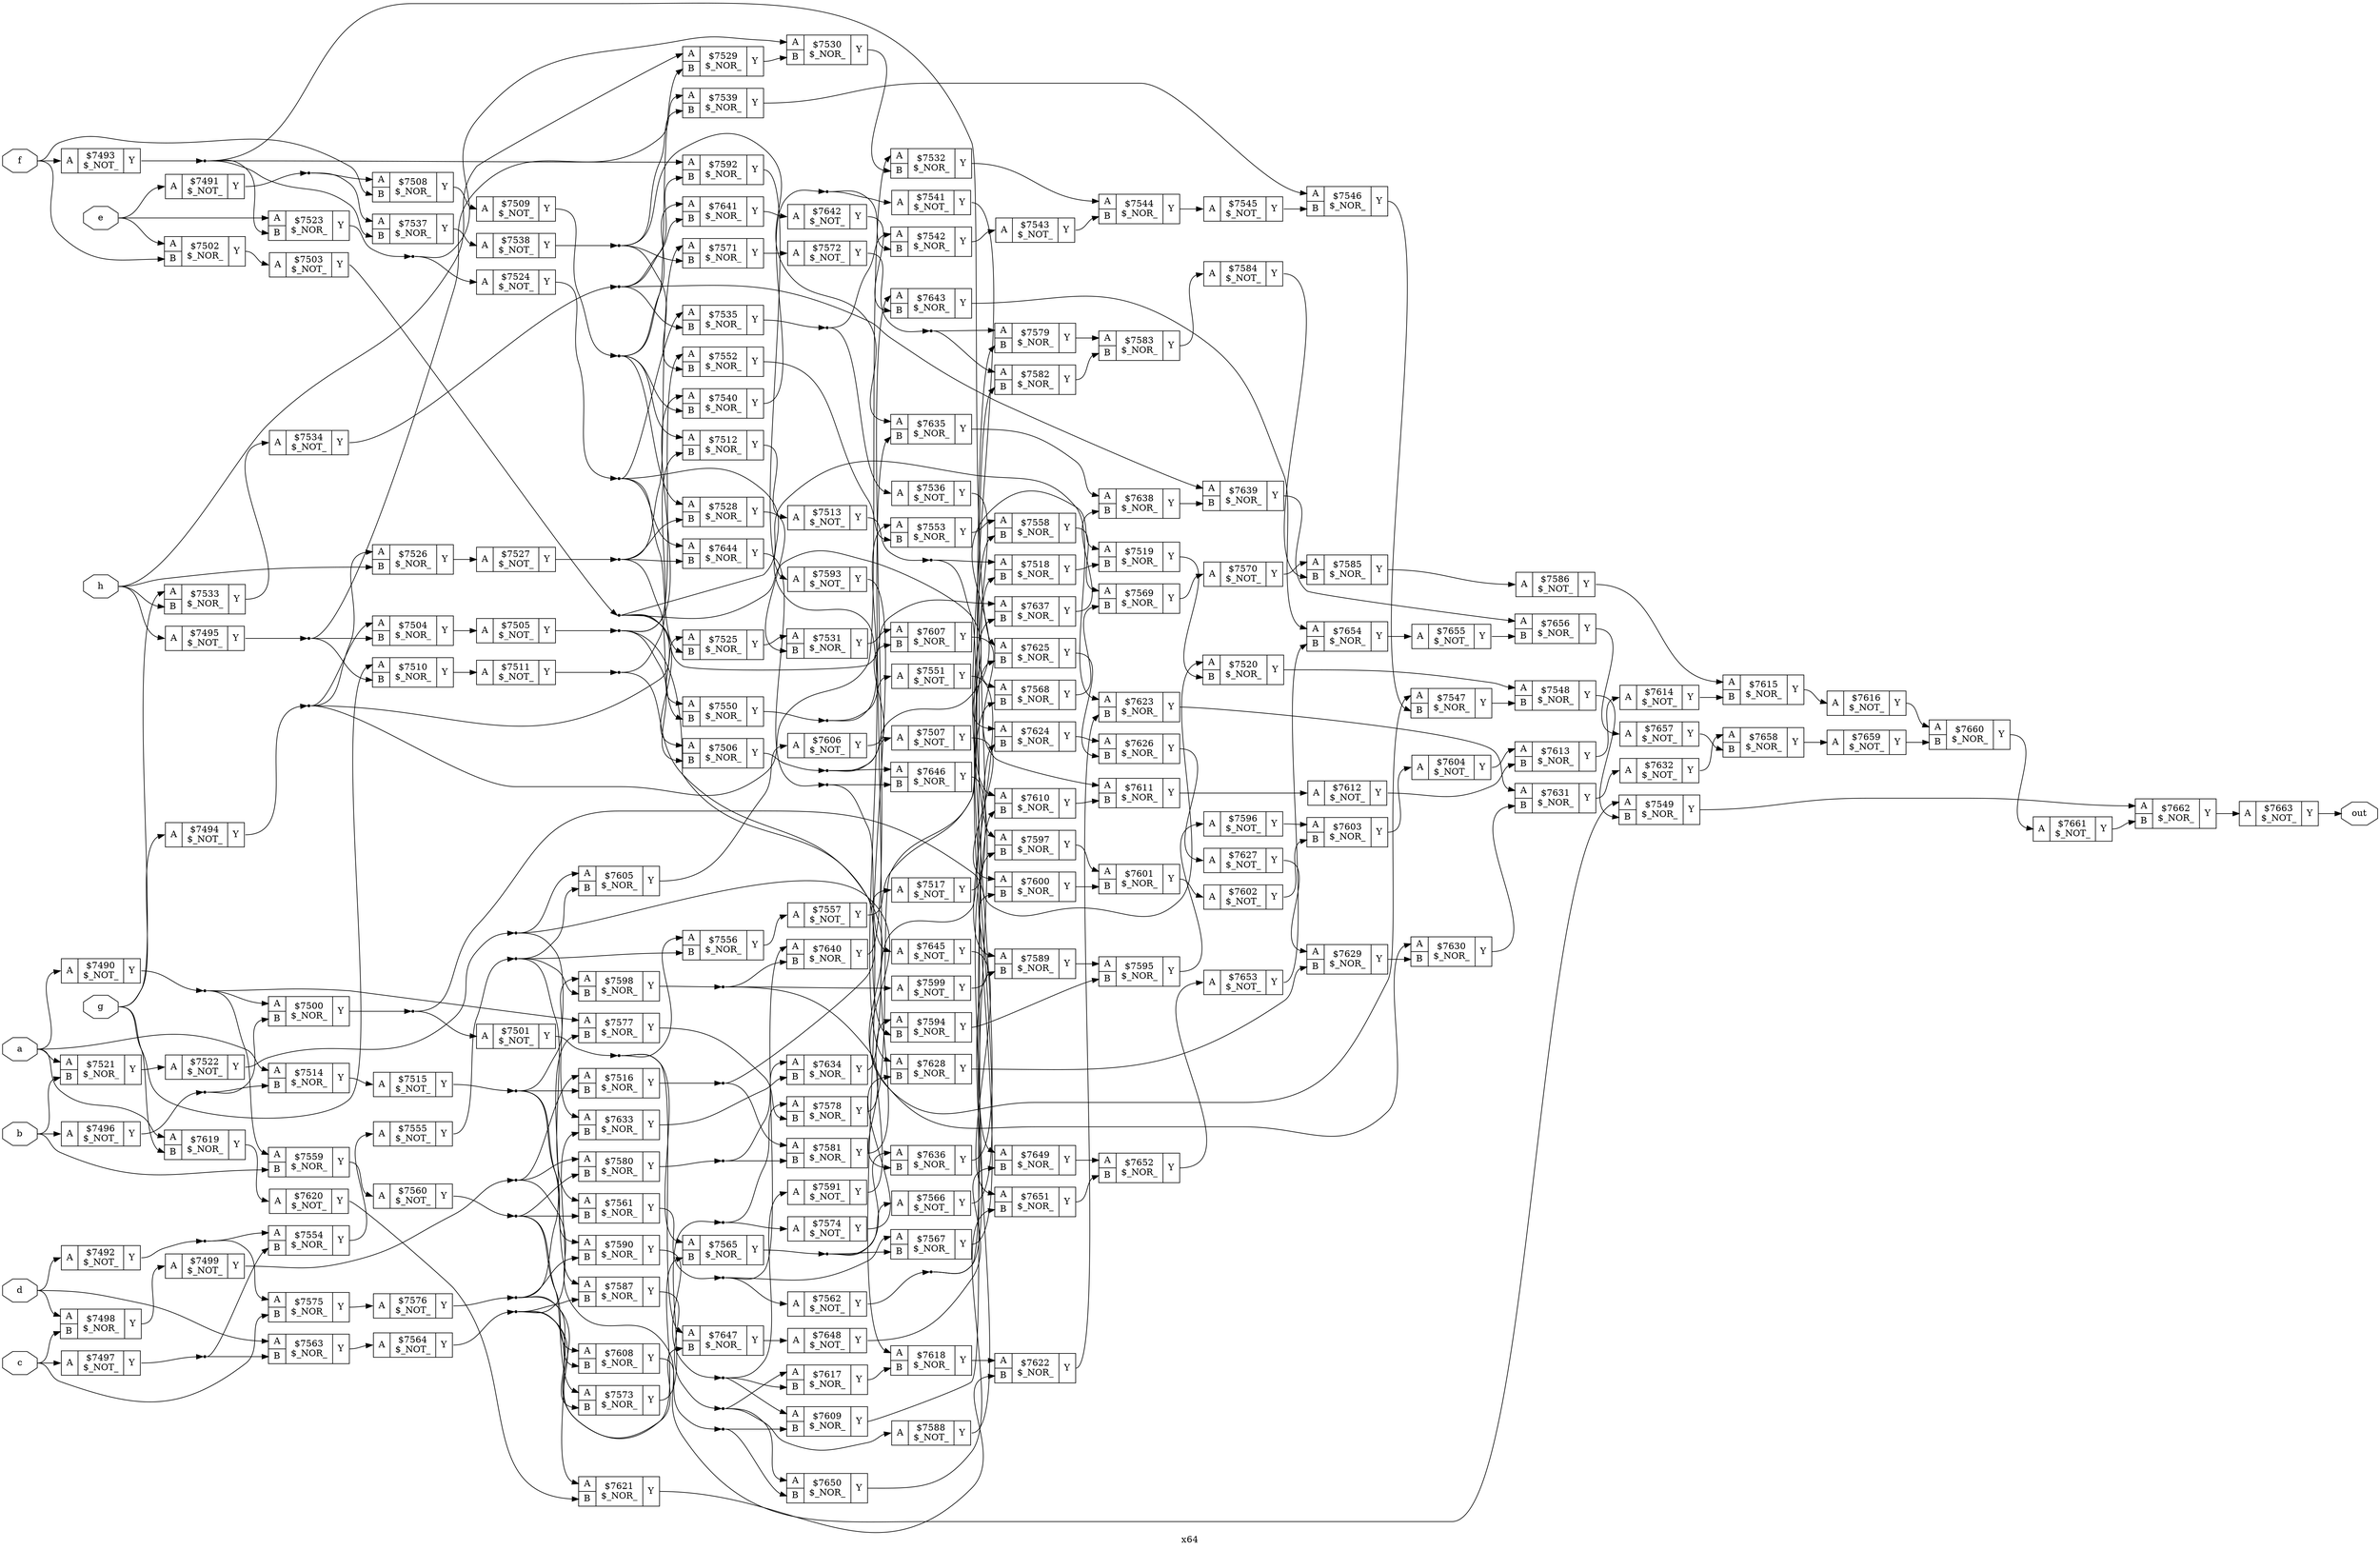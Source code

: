 digraph "x64" {
label="x64";
rankdir="LR";
remincross=true;
n174 [ shape=octagon, label="a", color="black", fontcolor="black" ];
n175 [ shape=octagon, label="b", color="black", fontcolor="black" ];
n176 [ shape=octagon, label="c", color="black", fontcolor="black" ];
n177 [ shape=octagon, label="d", color="black", fontcolor="black" ];
n178 [ shape=octagon, label="e", color="black", fontcolor="black" ];
n179 [ shape=octagon, label="f", color="black", fontcolor="black" ];
n180 [ shape=octagon, label="g", color="black", fontcolor="black" ];
n181 [ shape=octagon, label="h", color="black", fontcolor="black" ];
n182 [ shape=octagon, label="out", color="black", fontcolor="black" ];
c185 [ shape=record, label="{{<p183> A}|$7490\n$_NOT_|{<p184> Y}}" ];
c186 [ shape=record, label="{{<p183> A}|$7491\n$_NOT_|{<p184> Y}}" ];
c187 [ shape=record, label="{{<p183> A}|$7492\n$_NOT_|{<p184> Y}}" ];
c188 [ shape=record, label="{{<p183> A}|$7493\n$_NOT_|{<p184> Y}}" ];
c189 [ shape=record, label="{{<p183> A}|$7494\n$_NOT_|{<p184> Y}}" ];
c190 [ shape=record, label="{{<p183> A}|$7495\n$_NOT_|{<p184> Y}}" ];
c191 [ shape=record, label="{{<p183> A}|$7496\n$_NOT_|{<p184> Y}}" ];
c192 [ shape=record, label="{{<p183> A}|$7497\n$_NOT_|{<p184> Y}}" ];
c194 [ shape=record, label="{{<p183> A|<p193> B}|$7498\n$_NOR_|{<p184> Y}}" ];
c195 [ shape=record, label="{{<p183> A}|$7499\n$_NOT_|{<p184> Y}}" ];
c196 [ shape=record, label="{{<p183> A|<p193> B}|$7500\n$_NOR_|{<p184> Y}}" ];
c197 [ shape=record, label="{{<p183> A}|$7501\n$_NOT_|{<p184> Y}}" ];
c198 [ shape=record, label="{{<p183> A|<p193> B}|$7502\n$_NOR_|{<p184> Y}}" ];
c199 [ shape=record, label="{{<p183> A}|$7503\n$_NOT_|{<p184> Y}}" ];
c200 [ shape=record, label="{{<p183> A|<p193> B}|$7504\n$_NOR_|{<p184> Y}}" ];
c201 [ shape=record, label="{{<p183> A}|$7505\n$_NOT_|{<p184> Y}}" ];
c202 [ shape=record, label="{{<p183> A|<p193> B}|$7506\n$_NOR_|{<p184> Y}}" ];
c203 [ shape=record, label="{{<p183> A}|$7507\n$_NOT_|{<p184> Y}}" ];
c204 [ shape=record, label="{{<p183> A|<p193> B}|$7508\n$_NOR_|{<p184> Y}}" ];
c205 [ shape=record, label="{{<p183> A}|$7509\n$_NOT_|{<p184> Y}}" ];
c206 [ shape=record, label="{{<p183> A|<p193> B}|$7510\n$_NOR_|{<p184> Y}}" ];
c207 [ shape=record, label="{{<p183> A}|$7511\n$_NOT_|{<p184> Y}}" ];
c208 [ shape=record, label="{{<p183> A|<p193> B}|$7512\n$_NOR_|{<p184> Y}}" ];
c209 [ shape=record, label="{{<p183> A}|$7513\n$_NOT_|{<p184> Y}}" ];
c210 [ shape=record, label="{{<p183> A|<p193> B}|$7514\n$_NOR_|{<p184> Y}}" ];
c211 [ shape=record, label="{{<p183> A}|$7515\n$_NOT_|{<p184> Y}}" ];
c212 [ shape=record, label="{{<p183> A|<p193> B}|$7516\n$_NOR_|{<p184> Y}}" ];
c213 [ shape=record, label="{{<p183> A}|$7517\n$_NOT_|{<p184> Y}}" ];
c214 [ shape=record, label="{{<p183> A|<p193> B}|$7518\n$_NOR_|{<p184> Y}}" ];
c215 [ shape=record, label="{{<p183> A|<p193> B}|$7519\n$_NOR_|{<p184> Y}}" ];
c216 [ shape=record, label="{{<p183> A|<p193> B}|$7520\n$_NOR_|{<p184> Y}}" ];
c217 [ shape=record, label="{{<p183> A|<p193> B}|$7521\n$_NOR_|{<p184> Y}}" ];
c218 [ shape=record, label="{{<p183> A}|$7522\n$_NOT_|{<p184> Y}}" ];
c219 [ shape=record, label="{{<p183> A|<p193> B}|$7523\n$_NOR_|{<p184> Y}}" ];
c220 [ shape=record, label="{{<p183> A}|$7524\n$_NOT_|{<p184> Y}}" ];
c221 [ shape=record, label="{{<p183> A|<p193> B}|$7525\n$_NOR_|{<p184> Y}}" ];
c222 [ shape=record, label="{{<p183> A|<p193> B}|$7526\n$_NOR_|{<p184> Y}}" ];
c223 [ shape=record, label="{{<p183> A}|$7527\n$_NOT_|{<p184> Y}}" ];
c224 [ shape=record, label="{{<p183> A|<p193> B}|$7528\n$_NOR_|{<p184> Y}}" ];
c225 [ shape=record, label="{{<p183> A|<p193> B}|$7529\n$_NOR_|{<p184> Y}}" ];
c226 [ shape=record, label="{{<p183> A|<p193> B}|$7530\n$_NOR_|{<p184> Y}}" ];
c227 [ shape=record, label="{{<p183> A|<p193> B}|$7531\n$_NOR_|{<p184> Y}}" ];
c228 [ shape=record, label="{{<p183> A|<p193> B}|$7532\n$_NOR_|{<p184> Y}}" ];
c229 [ shape=record, label="{{<p183> A|<p193> B}|$7533\n$_NOR_|{<p184> Y}}" ];
c230 [ shape=record, label="{{<p183> A}|$7534\n$_NOT_|{<p184> Y}}" ];
c231 [ shape=record, label="{{<p183> A|<p193> B}|$7535\n$_NOR_|{<p184> Y}}" ];
c232 [ shape=record, label="{{<p183> A}|$7536\n$_NOT_|{<p184> Y}}" ];
c233 [ shape=record, label="{{<p183> A|<p193> B}|$7537\n$_NOR_|{<p184> Y}}" ];
c234 [ shape=record, label="{{<p183> A}|$7538\n$_NOT_|{<p184> Y}}" ];
c235 [ shape=record, label="{{<p183> A|<p193> B}|$7539\n$_NOR_|{<p184> Y}}" ];
c236 [ shape=record, label="{{<p183> A|<p193> B}|$7540\n$_NOR_|{<p184> Y}}" ];
c237 [ shape=record, label="{{<p183> A}|$7541\n$_NOT_|{<p184> Y}}" ];
c238 [ shape=record, label="{{<p183> A|<p193> B}|$7542\n$_NOR_|{<p184> Y}}" ];
c239 [ shape=record, label="{{<p183> A}|$7543\n$_NOT_|{<p184> Y}}" ];
c240 [ shape=record, label="{{<p183> A|<p193> B}|$7544\n$_NOR_|{<p184> Y}}" ];
c241 [ shape=record, label="{{<p183> A}|$7545\n$_NOT_|{<p184> Y}}" ];
c242 [ shape=record, label="{{<p183> A|<p193> B}|$7546\n$_NOR_|{<p184> Y}}" ];
c243 [ shape=record, label="{{<p183> A|<p193> B}|$7547\n$_NOR_|{<p184> Y}}" ];
c244 [ shape=record, label="{{<p183> A|<p193> B}|$7548\n$_NOR_|{<p184> Y}}" ];
c245 [ shape=record, label="{{<p183> A|<p193> B}|$7549\n$_NOR_|{<p184> Y}}" ];
c246 [ shape=record, label="{{<p183> A|<p193> B}|$7550\n$_NOR_|{<p184> Y}}" ];
c247 [ shape=record, label="{{<p183> A}|$7551\n$_NOT_|{<p184> Y}}" ];
c248 [ shape=record, label="{{<p183> A|<p193> B}|$7552\n$_NOR_|{<p184> Y}}" ];
c249 [ shape=record, label="{{<p183> A|<p193> B}|$7553\n$_NOR_|{<p184> Y}}" ];
c250 [ shape=record, label="{{<p183> A|<p193> B}|$7554\n$_NOR_|{<p184> Y}}" ];
c251 [ shape=record, label="{{<p183> A}|$7555\n$_NOT_|{<p184> Y}}" ];
c252 [ shape=record, label="{{<p183> A|<p193> B}|$7556\n$_NOR_|{<p184> Y}}" ];
c253 [ shape=record, label="{{<p183> A}|$7557\n$_NOT_|{<p184> Y}}" ];
c254 [ shape=record, label="{{<p183> A|<p193> B}|$7558\n$_NOR_|{<p184> Y}}" ];
c255 [ shape=record, label="{{<p183> A|<p193> B}|$7559\n$_NOR_|{<p184> Y}}" ];
c256 [ shape=record, label="{{<p183> A}|$7560\n$_NOT_|{<p184> Y}}" ];
c257 [ shape=record, label="{{<p183> A|<p193> B}|$7561\n$_NOR_|{<p184> Y}}" ];
c258 [ shape=record, label="{{<p183> A}|$7562\n$_NOT_|{<p184> Y}}" ];
c259 [ shape=record, label="{{<p183> A|<p193> B}|$7563\n$_NOR_|{<p184> Y}}" ];
c260 [ shape=record, label="{{<p183> A}|$7564\n$_NOT_|{<p184> Y}}" ];
c261 [ shape=record, label="{{<p183> A|<p193> B}|$7565\n$_NOR_|{<p184> Y}}" ];
c262 [ shape=record, label="{{<p183> A}|$7566\n$_NOT_|{<p184> Y}}" ];
c263 [ shape=record, label="{{<p183> A|<p193> B}|$7567\n$_NOR_|{<p184> Y}}" ];
c264 [ shape=record, label="{{<p183> A|<p193> B}|$7568\n$_NOR_|{<p184> Y}}" ];
c265 [ shape=record, label="{{<p183> A|<p193> B}|$7569\n$_NOR_|{<p184> Y}}" ];
c266 [ shape=record, label="{{<p183> A}|$7570\n$_NOT_|{<p184> Y}}" ];
c267 [ shape=record, label="{{<p183> A|<p193> B}|$7571\n$_NOR_|{<p184> Y}}" ];
c268 [ shape=record, label="{{<p183> A}|$7572\n$_NOT_|{<p184> Y}}" ];
c269 [ shape=record, label="{{<p183> A|<p193> B}|$7573\n$_NOR_|{<p184> Y}}" ];
c270 [ shape=record, label="{{<p183> A}|$7574\n$_NOT_|{<p184> Y}}" ];
c271 [ shape=record, label="{{<p183> A|<p193> B}|$7575\n$_NOR_|{<p184> Y}}" ];
c272 [ shape=record, label="{{<p183> A}|$7576\n$_NOT_|{<p184> Y}}" ];
c273 [ shape=record, label="{{<p183> A|<p193> B}|$7577\n$_NOR_|{<p184> Y}}" ];
c274 [ shape=record, label="{{<p183> A|<p193> B}|$7578\n$_NOR_|{<p184> Y}}" ];
c275 [ shape=record, label="{{<p183> A|<p193> B}|$7579\n$_NOR_|{<p184> Y}}" ];
c276 [ shape=record, label="{{<p183> A|<p193> B}|$7580\n$_NOR_|{<p184> Y}}" ];
c277 [ shape=record, label="{{<p183> A|<p193> B}|$7581\n$_NOR_|{<p184> Y}}" ];
c278 [ shape=record, label="{{<p183> A|<p193> B}|$7582\n$_NOR_|{<p184> Y}}" ];
c279 [ shape=record, label="{{<p183> A|<p193> B}|$7583\n$_NOR_|{<p184> Y}}" ];
c280 [ shape=record, label="{{<p183> A}|$7584\n$_NOT_|{<p184> Y}}" ];
c281 [ shape=record, label="{{<p183> A|<p193> B}|$7585\n$_NOR_|{<p184> Y}}" ];
c282 [ shape=record, label="{{<p183> A}|$7586\n$_NOT_|{<p184> Y}}" ];
c283 [ shape=record, label="{{<p183> A|<p193> B}|$7587\n$_NOR_|{<p184> Y}}" ];
c284 [ shape=record, label="{{<p183> A}|$7588\n$_NOT_|{<p184> Y}}" ];
c285 [ shape=record, label="{{<p183> A|<p193> B}|$7589\n$_NOR_|{<p184> Y}}" ];
c286 [ shape=record, label="{{<p183> A|<p193> B}|$7590\n$_NOR_|{<p184> Y}}" ];
c287 [ shape=record, label="{{<p183> A}|$7591\n$_NOT_|{<p184> Y}}" ];
c288 [ shape=record, label="{{<p183> A|<p193> B}|$7592\n$_NOR_|{<p184> Y}}" ];
c289 [ shape=record, label="{{<p183> A}|$7593\n$_NOT_|{<p184> Y}}" ];
c290 [ shape=record, label="{{<p183> A|<p193> B}|$7594\n$_NOR_|{<p184> Y}}" ];
c291 [ shape=record, label="{{<p183> A|<p193> B}|$7595\n$_NOR_|{<p184> Y}}" ];
c292 [ shape=record, label="{{<p183> A}|$7596\n$_NOT_|{<p184> Y}}" ];
c293 [ shape=record, label="{{<p183> A|<p193> B}|$7597\n$_NOR_|{<p184> Y}}" ];
c294 [ shape=record, label="{{<p183> A|<p193> B}|$7598\n$_NOR_|{<p184> Y}}" ];
c295 [ shape=record, label="{{<p183> A}|$7599\n$_NOT_|{<p184> Y}}" ];
c296 [ shape=record, label="{{<p183> A|<p193> B}|$7600\n$_NOR_|{<p184> Y}}" ];
c297 [ shape=record, label="{{<p183> A|<p193> B}|$7601\n$_NOR_|{<p184> Y}}" ];
c298 [ shape=record, label="{{<p183> A}|$7602\n$_NOT_|{<p184> Y}}" ];
c299 [ shape=record, label="{{<p183> A|<p193> B}|$7603\n$_NOR_|{<p184> Y}}" ];
c300 [ shape=record, label="{{<p183> A}|$7604\n$_NOT_|{<p184> Y}}" ];
c301 [ shape=record, label="{{<p183> A|<p193> B}|$7605\n$_NOR_|{<p184> Y}}" ];
c302 [ shape=record, label="{{<p183> A}|$7606\n$_NOT_|{<p184> Y}}" ];
c303 [ shape=record, label="{{<p183> A|<p193> B}|$7607\n$_NOR_|{<p184> Y}}" ];
c304 [ shape=record, label="{{<p183> A|<p193> B}|$7608\n$_NOR_|{<p184> Y}}" ];
c305 [ shape=record, label="{{<p183> A|<p193> B}|$7609\n$_NOR_|{<p184> Y}}" ];
c306 [ shape=record, label="{{<p183> A|<p193> B}|$7610\n$_NOR_|{<p184> Y}}" ];
c307 [ shape=record, label="{{<p183> A|<p193> B}|$7611\n$_NOR_|{<p184> Y}}" ];
c308 [ shape=record, label="{{<p183> A}|$7612\n$_NOT_|{<p184> Y}}" ];
c309 [ shape=record, label="{{<p183> A|<p193> B}|$7613\n$_NOR_|{<p184> Y}}" ];
c310 [ shape=record, label="{{<p183> A}|$7614\n$_NOT_|{<p184> Y}}" ];
c311 [ shape=record, label="{{<p183> A|<p193> B}|$7615\n$_NOR_|{<p184> Y}}" ];
c312 [ shape=record, label="{{<p183> A}|$7616\n$_NOT_|{<p184> Y}}" ];
c313 [ shape=record, label="{{<p183> A|<p193> B}|$7617\n$_NOR_|{<p184> Y}}" ];
c314 [ shape=record, label="{{<p183> A|<p193> B}|$7618\n$_NOR_|{<p184> Y}}" ];
c315 [ shape=record, label="{{<p183> A|<p193> B}|$7619\n$_NOR_|{<p184> Y}}" ];
c316 [ shape=record, label="{{<p183> A}|$7620\n$_NOT_|{<p184> Y}}" ];
c317 [ shape=record, label="{{<p183> A|<p193> B}|$7621\n$_NOR_|{<p184> Y}}" ];
c318 [ shape=record, label="{{<p183> A|<p193> B}|$7622\n$_NOR_|{<p184> Y}}" ];
c319 [ shape=record, label="{{<p183> A|<p193> B}|$7623\n$_NOR_|{<p184> Y}}" ];
c320 [ shape=record, label="{{<p183> A|<p193> B}|$7624\n$_NOR_|{<p184> Y}}" ];
c321 [ shape=record, label="{{<p183> A|<p193> B}|$7625\n$_NOR_|{<p184> Y}}" ];
c322 [ shape=record, label="{{<p183> A|<p193> B}|$7626\n$_NOR_|{<p184> Y}}" ];
c323 [ shape=record, label="{{<p183> A}|$7627\n$_NOT_|{<p184> Y}}" ];
c324 [ shape=record, label="{{<p183> A|<p193> B}|$7628\n$_NOR_|{<p184> Y}}" ];
c325 [ shape=record, label="{{<p183> A|<p193> B}|$7629\n$_NOR_|{<p184> Y}}" ];
c326 [ shape=record, label="{{<p183> A|<p193> B}|$7630\n$_NOR_|{<p184> Y}}" ];
c327 [ shape=record, label="{{<p183> A|<p193> B}|$7631\n$_NOR_|{<p184> Y}}" ];
c328 [ shape=record, label="{{<p183> A}|$7632\n$_NOT_|{<p184> Y}}" ];
c329 [ shape=record, label="{{<p183> A|<p193> B}|$7633\n$_NOR_|{<p184> Y}}" ];
c330 [ shape=record, label="{{<p183> A|<p193> B}|$7634\n$_NOR_|{<p184> Y}}" ];
c331 [ shape=record, label="{{<p183> A|<p193> B}|$7635\n$_NOR_|{<p184> Y}}" ];
c332 [ shape=record, label="{{<p183> A|<p193> B}|$7636\n$_NOR_|{<p184> Y}}" ];
c333 [ shape=record, label="{{<p183> A|<p193> B}|$7637\n$_NOR_|{<p184> Y}}" ];
c334 [ shape=record, label="{{<p183> A|<p193> B}|$7638\n$_NOR_|{<p184> Y}}" ];
c335 [ shape=record, label="{{<p183> A|<p193> B}|$7639\n$_NOR_|{<p184> Y}}" ];
c336 [ shape=record, label="{{<p183> A|<p193> B}|$7640\n$_NOR_|{<p184> Y}}" ];
c337 [ shape=record, label="{{<p183> A|<p193> B}|$7641\n$_NOR_|{<p184> Y}}" ];
c338 [ shape=record, label="{{<p183> A}|$7642\n$_NOT_|{<p184> Y}}" ];
c339 [ shape=record, label="{{<p183> A|<p193> B}|$7643\n$_NOR_|{<p184> Y}}" ];
c340 [ shape=record, label="{{<p183> A|<p193> B}|$7644\n$_NOR_|{<p184> Y}}" ];
c341 [ shape=record, label="{{<p183> A}|$7645\n$_NOT_|{<p184> Y}}" ];
c342 [ shape=record, label="{{<p183> A|<p193> B}|$7646\n$_NOR_|{<p184> Y}}" ];
c343 [ shape=record, label="{{<p183> A|<p193> B}|$7647\n$_NOR_|{<p184> Y}}" ];
c344 [ shape=record, label="{{<p183> A}|$7648\n$_NOT_|{<p184> Y}}" ];
c345 [ shape=record, label="{{<p183> A|<p193> B}|$7649\n$_NOR_|{<p184> Y}}" ];
c346 [ shape=record, label="{{<p183> A|<p193> B}|$7650\n$_NOR_|{<p184> Y}}" ];
c347 [ shape=record, label="{{<p183> A|<p193> B}|$7651\n$_NOR_|{<p184> Y}}" ];
c348 [ shape=record, label="{{<p183> A|<p193> B}|$7652\n$_NOR_|{<p184> Y}}" ];
c349 [ shape=record, label="{{<p183> A}|$7653\n$_NOT_|{<p184> Y}}" ];
c350 [ shape=record, label="{{<p183> A|<p193> B}|$7654\n$_NOR_|{<p184> Y}}" ];
c351 [ shape=record, label="{{<p183> A}|$7655\n$_NOT_|{<p184> Y}}" ];
c352 [ shape=record, label="{{<p183> A|<p193> B}|$7656\n$_NOR_|{<p184> Y}}" ];
c353 [ shape=record, label="{{<p183> A}|$7657\n$_NOT_|{<p184> Y}}" ];
c354 [ shape=record, label="{{<p183> A|<p193> B}|$7658\n$_NOR_|{<p184> Y}}" ];
c355 [ shape=record, label="{{<p183> A}|$7659\n$_NOT_|{<p184> Y}}" ];
c356 [ shape=record, label="{{<p183> A|<p193> B}|$7660\n$_NOR_|{<p184> Y}}" ];
c357 [ shape=record, label="{{<p183> A}|$7661\n$_NOT_|{<p184> Y}}" ];
c358 [ shape=record, label="{{<p183> A|<p193> B}|$7662\n$_NOR_|{<p184> Y}}" ];
c359 [ shape=record, label="{{<p183> A}|$7663\n$_NOT_|{<p184> Y}}" ];
n1 [ shape=point ];
c276:p184:e -> n1:w [color="black", label=""];
n1:e -> c277:p193:w [color="black", label=""];
n1:e -> c330:p183:w [color="black", label=""];
c285:p184:e -> c291:p183:w [color="black", label=""];
n100 [ shape=point ];
c202:p184:e -> n100:w [color="black", label=""];
n100:e -> c203:p183:w [color="black", label=""];
n100:e -> c215:p183:w [color="black", label=""];
n100:e -> c342:p183:w [color="black", label=""];
c203:p184:e -> c296:p183:w [color="black", label=""];
c204:p184:e -> c205:p183:w [color="black", label=""];
n103 [ shape=point ];
c205:p184:e -> n103:w [color="black", label=""];
n103:e -> c208:p183:w [color="black", label=""];
n103:e -> c224:p183:w [color="black", label=""];
n103:e -> c225:p193:w [color="black", label=""];
n103:e -> c236:p193:w [color="black", label=""];
n103:e -> c337:p183:w [color="black", label=""];
c206:p184:e -> c207:p183:w [color="black", label=""];
n105 [ shape=point ];
c207:p184:e -> n105:w [color="black", label=""];
n105:e -> c208:p193:w [color="black", label=""];
n105:e -> c326:p183:w [color="black", label=""];
c208:p184:e -> c209:p183:w [color="black", label=""];
n107 [ shape=point ];
c209:p184:e -> n107:w [color="black", label=""];
n107:e -> c214:p183:w [color="black", label=""];
n107:e -> c293:p183:w [color="black", label=""];
c210:p184:e -> c211:p183:w [color="black", label=""];
n109 [ shape=point ];
c211:p184:e -> n109:w [color="black", label=""];
n109:e -> c212:p193:w [color="black", label=""];
n109:e -> c283:p183:w [color="black", label=""];
n109:e -> c286:p183:w [color="black", label=""];
n109:e -> c294:p183:w [color="black", label=""];
n11 [ shape=point ];
c185:p184:e -> n11:w [color="black", label=""];
n11:e -> c196:p183:w [color="black", label=""];
n11:e -> c255:p183:w [color="black", label=""];
n11:e -> c273:p183:w [color="black", label=""];
n110 [ shape=point ];
c212:p184:e -> n110:w [color="black", label=""];
n110:e -> c213:p183:w [color="black", label=""];
n110:e -> c277:p183:w [color="black", label=""];
c213:p184:e -> c214:p193:w [color="black", label=""];
c214:p184:e -> c215:p193:w [color="black", label=""];
c215:p184:e -> c216:p193:w [color="black", label=""];
c216:p184:e -> c244:p183:w [color="black", label=""];
c217:p184:e -> c218:p183:w [color="black", label=""];
n116 [ shape=point ];
c218:p184:e -> n116:w [color="black", label=""];
n116:e -> c243:p183:w [color="black", label=""];
n116:e -> c301:p183:w [color="black", label=""];
n116:e -> c329:p183:w [color="black", label=""];
n117 [ shape=point ];
c219:p184:e -> n117:w [color="black", label=""];
n117:e -> c220:p183:w [color="black", label=""];
n117:e -> c226:p183:w [color="black", label=""];
n118 [ shape=point ];
c220:p184:e -> n118:w [color="black", label=""];
n118:e -> c221:p193:w [color="black", label=""];
n118:e -> c231:p183:w [color="black", label=""];
n118:e -> c324:p183:w [color="black", label=""];
n118:e -> c340:p183:w [color="black", label=""];
c221:p184:e -> c227:p183:w [color="black", label=""];
n12 [ shape=point ];
c286:p184:e -> n12:w [color="black", label=""];
n12:e -> c287:p183:w [color="black", label=""];
n12:e -> c305:p183:w [color="black", label=""];
n12:e -> c313:p193:w [color="black", label=""];
c222:p184:e -> c223:p183:w [color="black", label=""];
n121 [ shape=point ];
c223:p184:e -> n121:w [color="black", label=""];
n121:e -> c224:p193:w [color="black", label=""];
n121:e -> c246:p193:w [color="black", label=""];
n121:e -> c267:p183:w [color="black", label=""];
n121:e -> c340:p193:w [color="black", label=""];
c224:p184:e -> c227:p193:w [color="black", label=""];
c225:p184:e -> c226:p193:w [color="black", label=""];
c226:p184:e -> c228:p193:w [color="black", label=""];
c227:p184:e -> c303:p183:w [color="black", label=""];
c228:p184:e -> c240:p183:w [color="black", label=""];
c229:p184:e -> c230:p183:w [color="black", label=""];
n128 [ shape=point ];
c230:p184:e -> n128:w [color="black", label=""];
n128:e -> c231:p193:w [color="black", label=""];
n128:e -> c288:p193:w [color="black", label=""];
n128:e -> c335:p183:w [color="black", label=""];
n128:e -> c337:p193:w [color="black", label=""];
n129 [ shape=point ];
c231:p184:e -> n129:w [color="black", label=""];
n129:e -> c232:p183:w [color="black", label=""];
n129:e -> c238:p183:w [color="black", label=""];
c287:p184:e -> c290:p183:w [color="black", label=""];
c232:p184:e -> c264:p183:w [color="black", label=""];
c233:p184:e -> c234:p183:w [color="black", label=""];
n132 [ shape=point ];
c234:p184:e -> n132:w [color="black", label=""];
n132:e -> c235:p193:w [color="black", label=""];
n132:e -> c248:p193:w [color="black", label=""];
n132:e -> c267:p193:w [color="black", label=""];
n132:e -> c331:p183:w [color="black", label=""];
c235:p184:e -> c242:p183:w [color="black", label=""];
n134 [ shape=point ];
c236:p184:e -> n134:w [color="black", label=""];
n134:e -> c237:p183:w [color="black", label=""];
n134:e -> c238:p193:w [color="black", label=""];
c237:p184:e -> c306:p183:w [color="black", label=""];
c238:p184:e -> c239:p183:w [color="black", label=""];
c239:p184:e -> c240:p193:w [color="black", label=""];
c240:p184:e -> c241:p183:w [color="black", label=""];
c241:p184:e -> c242:p193:w [color="black", label=""];
c288:p184:e -> c289:p183:w [color="black", label=""];
c242:p184:e -> c243:p193:w [color="black", label=""];
c243:p184:e -> c244:p193:w [color="black", label=""];
c244:p184:e -> c245:p193:w [color="black", label=""];
c245:p184:e -> c358:p183:w [color="black", label=""];
n144 [ shape=point ];
c246:p184:e -> n144:w [color="black", label=""];
n144:e -> c247:p183:w [color="black", label=""];
n144:e -> c249:p183:w [color="black", label=""];
c247:p184:e -> c285:p183:w [color="black", label=""];
c248:p184:e -> c249:p193:w [color="black", label=""];
c249:p184:e -> c254:p183:w [color="black", label=""];
c250:p184:e -> c251:p183:w [color="black", label=""];
n149 [ shape=point ];
c251:p184:e -> n149:w [color="black", label=""];
n149:e -> c252:p193:w [color="black", label=""];
n149:e -> c257:p183:w [color="black", label=""];
n149:e -> c294:p193:w [color="black", label=""];
n149:e -> c301:p193:w [color="black", label=""];
c289:p184:e -> c290:p193:w [color="black", label=""];
c252:p184:e -> c253:p183:w [color="black", label=""];
c253:p184:e -> c254:p193:w [color="black", label=""];
c254:p184:e -> c265:p183:w [color="black", label=""];
c255:p184:e -> c256:p183:w [color="black", label=""];
n154 [ shape=point ];
c256:p184:e -> n154:w [color="black", label=""];
n154:e -> c257:p193:w [color="black", label=""];
n154:e -> c269:p183:w [color="black", label=""];
n154:e -> c276:p193:w [color="black", label=""];
n154:e -> c304:p183:w [color="black", label=""];
n155 [ shape=point ];
c257:p184:e -> n155:w [color="black", label=""];
n155:e -> c258:p183:w [color="black", label=""];
n155:e -> c263:p183:w [color="black", label=""];
n155:e -> c336:p183:w [color="black", label=""];
n156 [ shape=point ];
c258:p184:e -> n156:w [color="black", label=""];
n156:e -> c293:p193:w [color="black", label=""];
n156:e -> c320:p193:w [color="black", label=""];
c259:p184:e -> c260:p183:w [color="black", label=""];
n158 [ shape=point ];
c260:p184:e -> n158:w [color="black", label=""];
n158:e -> c261:p193:w [color="black", label=""];
n158:e -> c269:p193:w [color="black", label=""];
n158:e -> c283:p193:w [color="black", label=""];
n158:e -> c317:p183:w [color="black", label=""];
n158:e -> c329:p193:w [color="black", label=""];
n159 [ shape=point ];
c261:p184:e -> n159:w [color="black", label=""];
n159:e -> c262:p183:w [color="black", label=""];
n159:e -> c263:p193:w [color="black", label=""];
n159:e -> c332:p183:w [color="black", label=""];
c290:p184:e -> c291:p193:w [color="black", label=""];
c262:p184:e -> c321:p193:w [color="black", label=""];
c263:p184:e -> c264:p193:w [color="black", label=""];
c264:p184:e -> c265:p193:w [color="black", label=""];
c265:p184:e -> c266:p183:w [color="black", label=""];
c266:p184:e -> c281:p183:w [color="black", label=""];
c267:p184:e -> c268:p183:w [color="black", label=""];
n166 [ shape=point ];
c268:p184:e -> n166:w [color="black", label=""];
n166:e -> c275:p183:w [color="black", label=""];
n166:e -> c278:p183:w [color="black", label=""];
n167 [ shape=point ];
c269:p184:e -> n167:w [color="black", label=""];
n167:e -> c270:p183:w [color="black", label=""];
n167:e -> c274:p183:w [color="black", label=""];
c270:p184:e -> c324:p193:w [color="black", label=""];
c271:p184:e -> c272:p183:w [color="black", label=""];
c291:p184:e -> c292:p183:w [color="black", label=""];
n170 [ shape=point ];
c272:p184:e -> n170:w [color="black", label=""];
n170:e -> c273:p193:w [color="black", label=""];
n170:e -> c286:p193:w [color="black", label=""];
n170:e -> c304:p193:w [color="black", label=""];
n170:e -> c343:p193:w [color="black", label=""];
c273:p184:e -> c274:p193:w [color="black", label=""];
c274:p184:e -> c275:p193:w [color="black", label=""];
c275:p184:e -> c279:p183:w [color="black", label=""];
n174:e -> c185:p183:w [color="black", label=""];
n174:e -> c210:p183:w [color="black", label=""];
n174:e -> c217:p183:w [color="black", label=""];
n174:e -> c315:p183:w [color="black", label=""];
n175:e -> c191:p183:w [color="black", label=""];
n175:e -> c217:p193:w [color="black", label=""];
n175:e -> c255:p193:w [color="black", label=""];
n176:e -> c192:p183:w [color="black", label=""];
n176:e -> c194:p193:w [color="black", label=""];
n176:e -> c271:p193:w [color="black", label=""];
n177:e -> c187:p183:w [color="black", label=""];
n177:e -> c194:p183:w [color="black", label=""];
n177:e -> c259:p183:w [color="black", label=""];
n178:e -> c186:p183:w [color="black", label=""];
n178:e -> c198:p183:w [color="black", label=""];
n178:e -> c219:p183:w [color="black", label=""];
n179:e -> c188:p183:w [color="black", label=""];
n179:e -> c198:p193:w [color="black", label=""];
n179:e -> c204:p193:w [color="black", label=""];
c292:p184:e -> c299:p183:w [color="black", label=""];
n180:e -> c189:p183:w [color="black", label=""];
n180:e -> c206:p183:w [color="black", label=""];
n180:e -> c229:p183:w [color="black", label=""];
n180:e -> c315:p193:w [color="black", label=""];
n181:e -> c190:p183:w [color="black", label=""];
n181:e -> c222:p193:w [color="black", label=""];
n181:e -> c225:p183:w [color="black", label=""];
n181:e -> c229:p193:w [color="black", label=""];
c359:p184:e -> n182:w [color="black", label=""];
c293:p184:e -> c297:p183:w [color="black", label=""];
c277:p184:e -> c278:p193:w [color="black", label=""];
n20 [ shape=point ];
c294:p184:e -> n20:w [color="black", label=""];
n20:e -> c295:p183:w [color="black", label=""];
n20:e -> c332:p193:w [color="black", label=""];
n20:e -> c336:p193:w [color="black", label=""];
c295:p184:e -> c296:p193:w [color="black", label=""];
n22 [ shape=point ];
c186:p184:e -> n22:w [color="black", label=""];
n22:e -> c204:p183:w [color="black", label=""];
n22:e -> c233:p183:w [color="black", label=""];
c296:p184:e -> c297:p193:w [color="black", label=""];
c297:p184:e -> c298:p183:w [color="black", label=""];
c298:p184:e -> c299:p193:w [color="black", label=""];
c299:p184:e -> c300:p183:w [color="black", label=""];
c300:p184:e -> c309:p183:w [color="black", label=""];
c301:p184:e -> c302:p183:w [color="black", label=""];
c302:p184:e -> c303:p193:w [color="black", label=""];
c278:p184:e -> c279:p193:w [color="black", label=""];
c303:p184:e -> c307:p183:w [color="black", label=""];
n31 [ shape=point ];
c304:p184:e -> n31:w [color="black", label=""];
n31:e -> c305:p193:w [color="black", label=""];
n31:e -> c346:p193:w [color="black", label=""];
c305:p184:e -> c306:p193:w [color="black", label=""];
n33 [ shape=point ];
c187:p184:e -> n33:w [color="black", label=""];
n33:e -> c250:p183:w [color="black", label=""];
n33:e -> c271:p183:w [color="black", label=""];
c306:p184:e -> c307:p193:w [color="black", label=""];
c307:p184:e -> c308:p183:w [color="black", label=""];
c308:p184:e -> c309:p193:w [color="black", label=""];
c309:p184:e -> c310:p183:w [color="black", label=""];
c310:p184:e -> c311:p193:w [color="black", label=""];
c311:p184:e -> c312:p183:w [color="black", label=""];
c279:p184:e -> c280:p183:w [color="black", label=""];
c312:p184:e -> c356:p183:w [color="black", label=""];
c313:p184:e -> c314:p193:w [color="black", label=""];
c314:p184:e -> c318:p183:w [color="black", label=""];
c315:p184:e -> c316:p183:w [color="black", label=""];
n44 [ shape=point ];
c188:p184:e -> n44:w [color="black", label=""];
n44:e -> c219:p193:w [color="black", label=""];
n44:e -> c233:p193:w [color="black", label=""];
n44:e -> c288:p183:w [color="black", label=""];
n44:e -> c321:p183:w [color="black", label=""];
c316:p184:e -> c317:p193:w [color="black", label=""];
c317:p184:e -> c318:p193:w [color="black", label=""];
c318:p184:e -> c319:p193:w [color="black", label=""];
c319:p184:e -> c327:p183:w [color="black", label=""];
c320:p184:e -> c322:p183:w [color="black", label=""];
c280:p184:e -> c281:p193:w [color="black", label=""];
c321:p184:e -> c322:p193:w [color="black", label=""];
c322:p184:e -> c323:p183:w [color="black", label=""];
c323:p184:e -> c325:p183:w [color="black", label=""];
c324:p184:e -> c325:p193:w [color="black", label=""];
c325:p184:e -> c326:p193:w [color="black", label=""];
n55 [ shape=point ];
c189:p184:e -> n55:w [color="black", label=""];
n55:e -> c200:p183:w [color="black", label=""];
n55:e -> c221:p183:w [color="black", label=""];
n55:e -> c222:p183:w [color="black", label=""];
n55:e -> c228:p183:w [color="black", label=""];
c326:p184:e -> c327:p193:w [color="black", label=""];
c327:p184:e -> c328:p183:w [color="black", label=""];
c328:p184:e -> c354:p183:w [color="black", label=""];
c329:p184:e -> c330:p193:w [color="black", label=""];
c281:p184:e -> c282:p183:w [color="black", label=""];
c330:p184:e -> c331:p193:w [color="black", label=""];
c331:p184:e -> c334:p183:w [color="black", label=""];
c332:p184:e -> c333:p193:w [color="black", label=""];
c333:p184:e -> c334:p193:w [color="black", label=""];
c334:p184:e -> c335:p193:w [color="black", label=""];
c335:p184:e -> c352:p183:w [color="black", label=""];
n66 [ shape=point ];
c190:p184:e -> n66:w [color="black", label=""];
n66:e -> c200:p193:w [color="black", label=""];
n66:e -> c206:p193:w [color="black", label=""];
n66:e -> c235:p183:w [color="black", label=""];
c336:p184:e -> c339:p183:w [color="black", label=""];
c337:p184:e -> c338:p183:w [color="black", label=""];
c338:p184:e -> c339:p193:w [color="black", label=""];
c282:p184:e -> c311:p183:w [color="black", label=""];
c339:p184:e -> c350:p183:w [color="black", label=""];
n71 [ shape=point ];
c340:p184:e -> n71:w [color="black", label=""];
n71:e -> c341:p183:w [color="black", label=""];
n71:e -> c342:p193:w [color="black", label=""];
c341:p184:e -> c347:p183:w [color="black", label=""];
c342:p184:e -> c345:p183:w [color="black", label=""];
c343:p184:e -> c344:p183:w [color="black", label=""];
c344:p184:e -> c345:p193:w [color="black", label=""];
c345:p184:e -> c348:p183:w [color="black", label=""];
n77 [ shape=point ];
c191:p184:e -> n77:w [color="black", label=""];
n77:e -> c196:p193:w [color="black", label=""];
n77:e -> c210:p193:w [color="black", label=""];
c346:p184:e -> c347:p193:w [color="black", label=""];
c347:p184:e -> c348:p193:w [color="black", label=""];
n8 [ shape=point ];
c283:p184:e -> n8:w [color="black", label=""];
n8:e -> c284:p183:w [color="black", label=""];
n8:e -> c313:p183:w [color="black", label=""];
n8:e -> c346:p183:w [color="black", label=""];
c348:p184:e -> c349:p183:w [color="black", label=""];
c349:p184:e -> c350:p193:w [color="black", label=""];
c350:p184:e -> c351:p183:w [color="black", label=""];
c351:p184:e -> c352:p193:w [color="black", label=""];
c352:p184:e -> c353:p183:w [color="black", label=""];
c353:p184:e -> c354:p193:w [color="black", label=""];
c354:p184:e -> c355:p183:w [color="black", label=""];
c355:p184:e -> c356:p193:w [color="black", label=""];
n88 [ shape=point ];
c192:p184:e -> n88:w [color="black", label=""];
n88:e -> c250:p193:w [color="black", label=""];
n88:e -> c259:p193:w [color="black", label=""];
c356:p184:e -> c357:p183:w [color="black", label=""];
c284:p184:e -> c285:p193:w [color="black", label=""];
c357:p184:e -> c358:p193:w [color="black", label=""];
c358:p184:e -> c359:p183:w [color="black", label=""];
c194:p184:e -> c195:p183:w [color="black", label=""];
n93 [ shape=point ];
c195:p184:e -> n93:w [color="black", label=""];
n93:e -> c212:p183:w [color="black", label=""];
n93:e -> c245:p183:w [color="black", label=""];
n93:e -> c276:p183:w [color="black", label=""];
n94 [ shape=point ];
c196:p184:e -> n94:w [color="black", label=""];
n94:e -> c197:p183:w [color="black", label=""];
n94:e -> c216:p183:w [color="black", label=""];
n95 [ shape=point ];
c197:p184:e -> n95:w [color="black", label=""];
n95:e -> c252:p183:w [color="black", label=""];
n95:e -> c261:p183:w [color="black", label=""];
n95:e -> c343:p183:w [color="black", label=""];
c198:p184:e -> c199:p183:w [color="black", label=""];
n97 [ shape=point ];
c199:p184:e -> n97:w [color="black", label=""];
n97:e -> c202:p183:w [color="black", label=""];
n97:e -> c246:p183:w [color="black", label=""];
n97:e -> c319:p183:w [color="black", label=""];
n97:e -> c320:p183:w [color="black", label=""];
n97:e -> c333:p183:w [color="black", label=""];
c200:p184:e -> c201:p183:w [color="black", label=""];
n99 [ shape=point ];
c201:p184:e -> n99:w [color="black", label=""];
n99:e -> c202:p193:w [color="black", label=""];
n99:e -> c236:p183:w [color="black", label=""];
n99:e -> c248:p183:w [color="black", label=""];
n99:e -> c314:p183:w [color="black", label=""];
}
